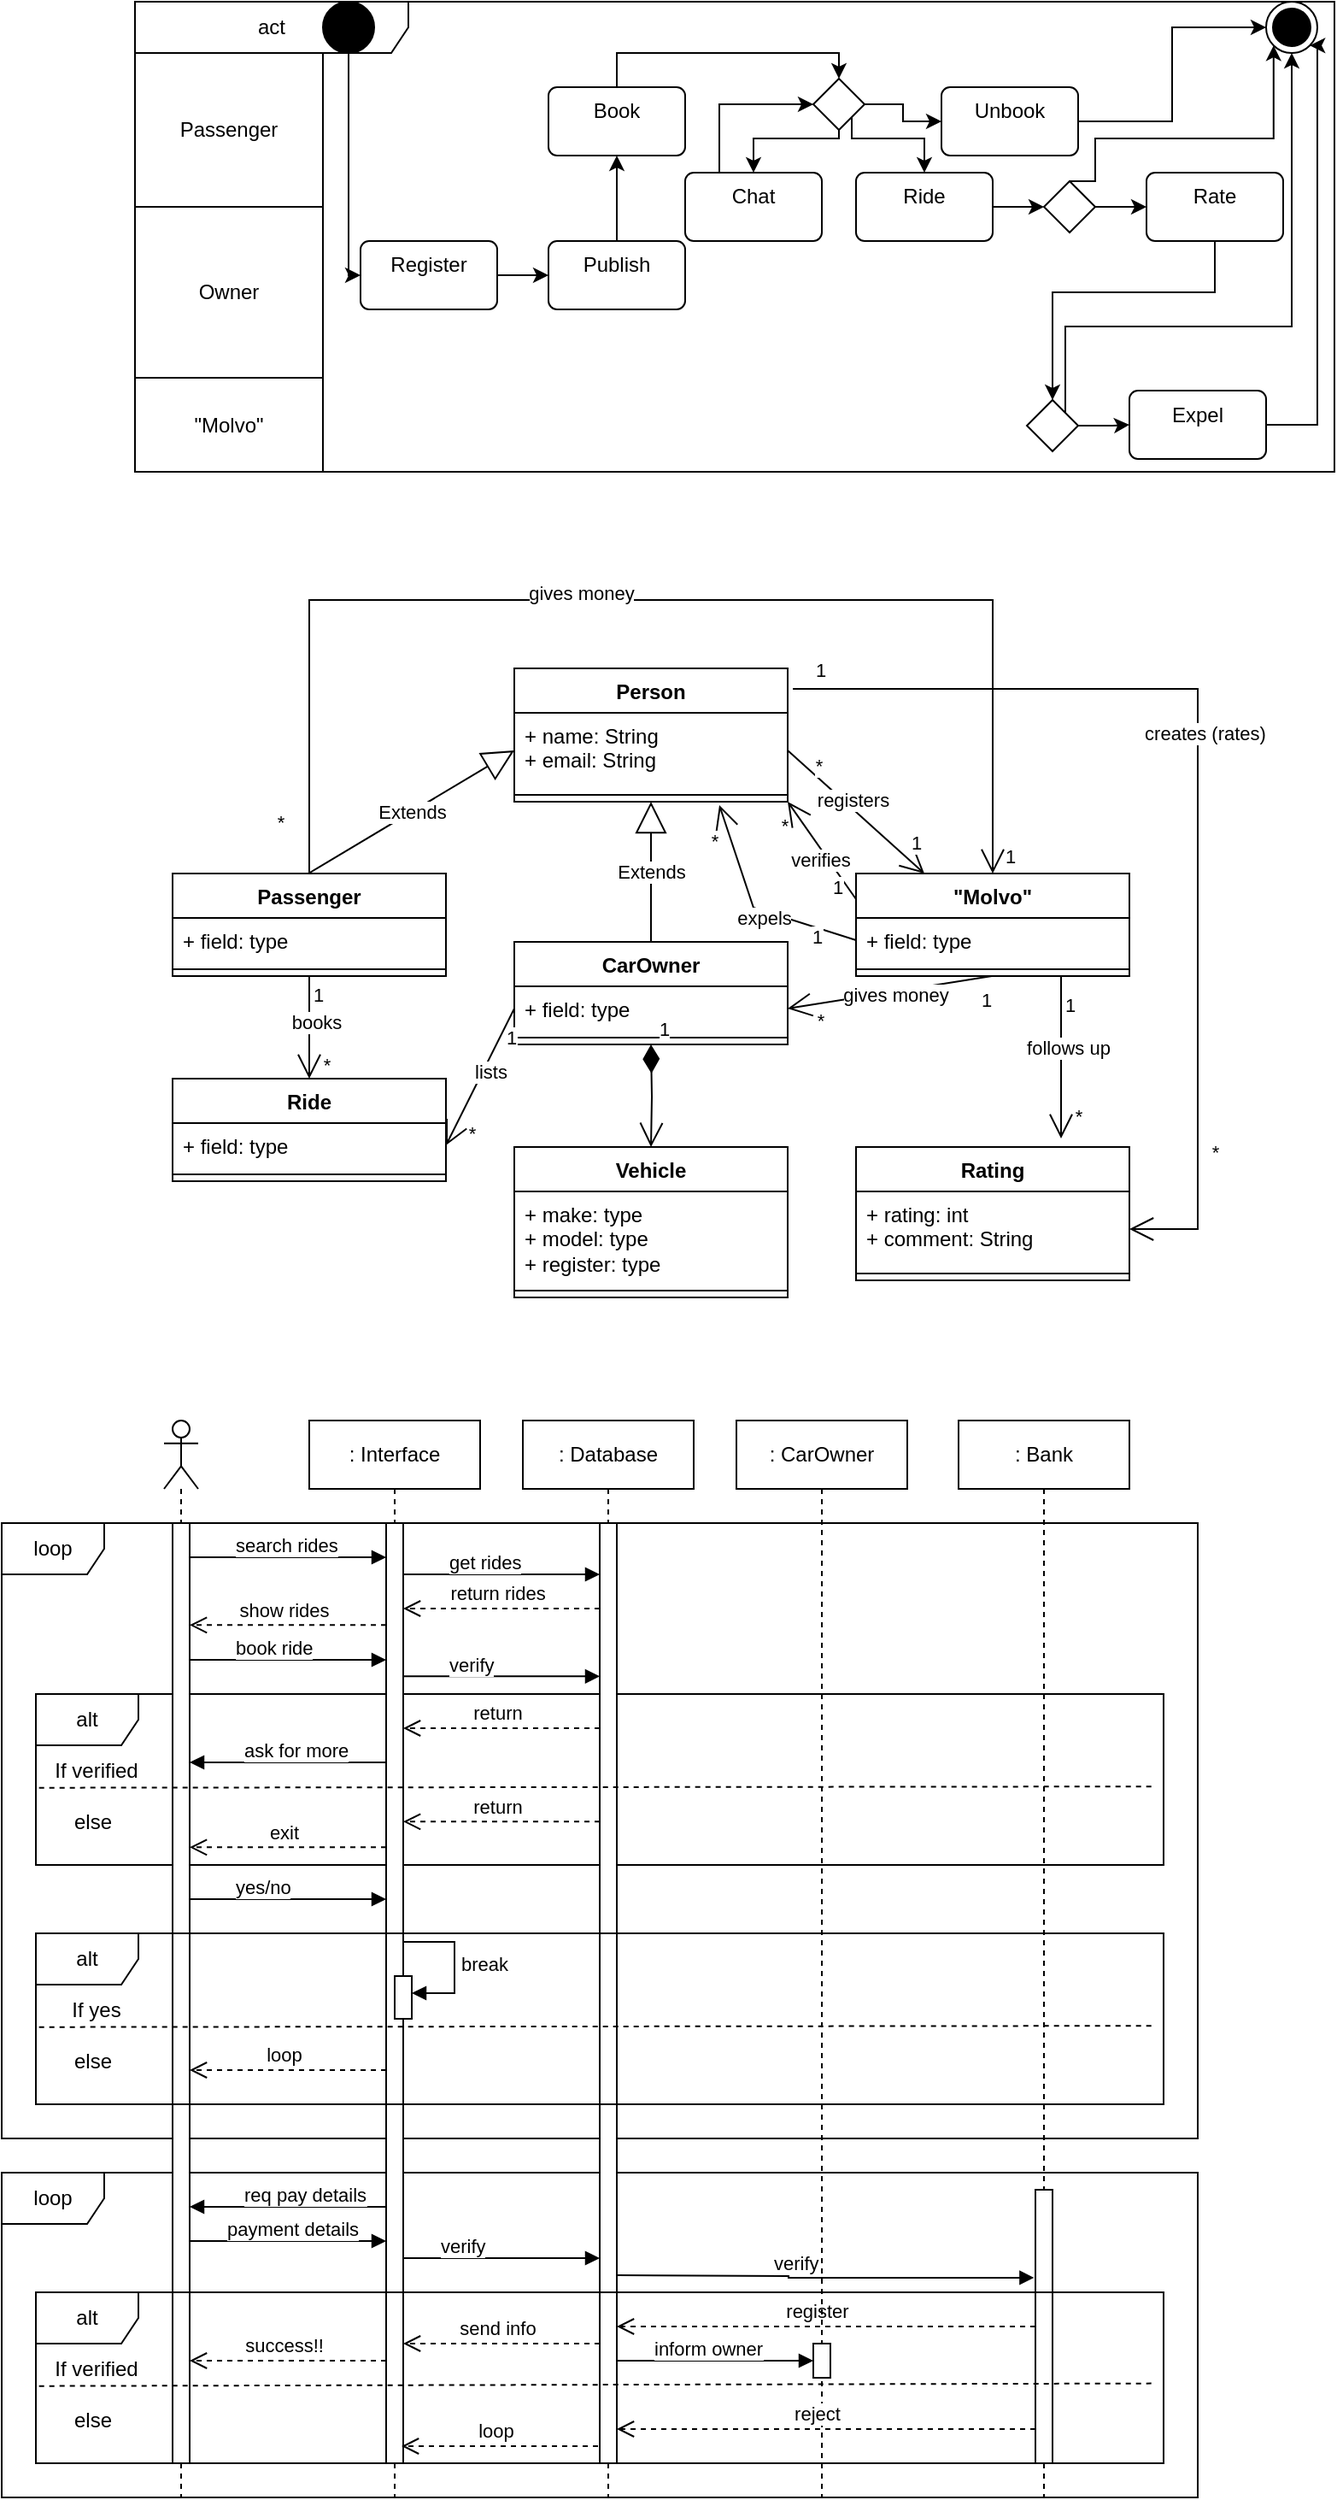 <mxfile version="24.7.14">
  <diagram name="Page-1" id="c4acf3e9-155e-7222-9cf6-157b1a14988f">
    <mxGraphModel dx="1105" dy="596" grid="1" gridSize="10" guides="1" tooltips="1" connect="1" arrows="1" fold="1" page="1" pageScale="1" pageWidth="850" pageHeight="1100" background="none" math="0" shadow="0">
      <root>
        <mxCell id="0" />
        <mxCell id="1" parent="0" />
        <mxCell id="uLzzSYT0SzyPOxnXmZJz-177" value="act" style="shape=umlFrame;whiteSpace=wrap;html=1;pointerEvents=0;recursiveResize=0;container=1;collapsible=0;width=160;" vertex="1" parent="1">
          <mxGeometry x="98" y="40" width="702" height="275" as="geometry" />
        </mxCell>
        <mxCell id="uLzzSYT0SzyPOxnXmZJz-180" value="&quot;Molvo&quot;" style="html=1;whiteSpace=wrap;" vertex="1" parent="uLzzSYT0SzyPOxnXmZJz-177">
          <mxGeometry y="220" width="110" height="55" as="geometry" />
        </mxCell>
        <mxCell id="uLzzSYT0SzyPOxnXmZJz-188" style="edgeStyle=orthogonalEdgeStyle;rounded=0;orthogonalLoop=1;jettySize=auto;html=1;entryX=0;entryY=0.5;entryDx=0;entryDy=0;" edge="1" parent="uLzzSYT0SzyPOxnXmZJz-177" source="uLzzSYT0SzyPOxnXmZJz-176" target="uLzzSYT0SzyPOxnXmZJz-181">
          <mxGeometry relative="1" as="geometry" />
        </mxCell>
        <mxCell id="uLzzSYT0SzyPOxnXmZJz-176" value="Register" style="html=1;align=center;verticalAlign=top;rounded=1;absoluteArcSize=1;arcSize=10;dashed=0;whiteSpace=wrap;" vertex="1" parent="uLzzSYT0SzyPOxnXmZJz-177">
          <mxGeometry x="132" y="140" width="80" height="40" as="geometry" />
        </mxCell>
        <mxCell id="uLzzSYT0SzyPOxnXmZJz-190" style="edgeStyle=orthogonalEdgeStyle;rounded=0;orthogonalLoop=1;jettySize=auto;html=1;entryX=0.5;entryY=1;entryDx=0;entryDy=0;" edge="1" parent="uLzzSYT0SzyPOxnXmZJz-177" source="uLzzSYT0SzyPOxnXmZJz-181" target="uLzzSYT0SzyPOxnXmZJz-182">
          <mxGeometry relative="1" as="geometry" />
        </mxCell>
        <mxCell id="uLzzSYT0SzyPOxnXmZJz-181" value="Publish" style="html=1;align=center;verticalAlign=top;rounded=1;absoluteArcSize=1;arcSize=10;dashed=0;whiteSpace=wrap;" vertex="1" parent="uLzzSYT0SzyPOxnXmZJz-177">
          <mxGeometry x="242" y="140" width="80" height="40" as="geometry" />
        </mxCell>
        <mxCell id="uLzzSYT0SzyPOxnXmZJz-191" style="edgeStyle=orthogonalEdgeStyle;rounded=0;orthogonalLoop=1;jettySize=auto;html=1;entryX=0.5;entryY=0;entryDx=0;entryDy=0;" edge="1" parent="uLzzSYT0SzyPOxnXmZJz-177" source="uLzzSYT0SzyPOxnXmZJz-192" target="uLzzSYT0SzyPOxnXmZJz-187">
          <mxGeometry relative="1" as="geometry">
            <Array as="points">
              <mxPoint x="412" y="80" />
              <mxPoint x="362" y="80" />
            </Array>
          </mxGeometry>
        </mxCell>
        <mxCell id="uLzzSYT0SzyPOxnXmZJz-182" value="Book" style="html=1;align=center;verticalAlign=top;rounded=1;absoluteArcSize=1;arcSize=10;dashed=0;whiteSpace=wrap;" vertex="1" parent="uLzzSYT0SzyPOxnXmZJz-177">
          <mxGeometry x="242" y="50" width="80" height="40" as="geometry" />
        </mxCell>
        <mxCell id="uLzzSYT0SzyPOxnXmZJz-206" style="edgeStyle=orthogonalEdgeStyle;rounded=0;orthogonalLoop=1;jettySize=auto;html=1;entryX=1;entryY=1;entryDx=0;entryDy=0;" edge="1" parent="uLzzSYT0SzyPOxnXmZJz-177" source="uLzzSYT0SzyPOxnXmZJz-184" target="uLzzSYT0SzyPOxnXmZJz-175">
          <mxGeometry relative="1" as="geometry">
            <Array as="points">
              <mxPoint x="692" y="247" />
              <mxPoint x="692" y="26" />
            </Array>
          </mxGeometry>
        </mxCell>
        <mxCell id="uLzzSYT0SzyPOxnXmZJz-184" value="Expel" style="html=1;align=center;verticalAlign=top;rounded=1;absoluteArcSize=1;arcSize=10;dashed=0;whiteSpace=wrap;" vertex="1" parent="uLzzSYT0SzyPOxnXmZJz-177">
          <mxGeometry x="582" y="227.5" width="80" height="40" as="geometry" />
        </mxCell>
        <mxCell id="uLzzSYT0SzyPOxnXmZJz-185" value="Ride" style="html=1;align=center;verticalAlign=top;rounded=1;absoluteArcSize=1;arcSize=10;dashed=0;whiteSpace=wrap;" vertex="1" parent="uLzzSYT0SzyPOxnXmZJz-177">
          <mxGeometry x="422" y="100" width="80" height="40" as="geometry" />
        </mxCell>
        <mxCell id="uLzzSYT0SzyPOxnXmZJz-194" style="edgeStyle=orthogonalEdgeStyle;rounded=0;orthogonalLoop=1;jettySize=auto;html=1;entryX=0;entryY=0.5;entryDx=0;entryDy=0;exitX=0.25;exitY=0;exitDx=0;exitDy=0;" edge="1" parent="uLzzSYT0SzyPOxnXmZJz-177" source="uLzzSYT0SzyPOxnXmZJz-187" target="uLzzSYT0SzyPOxnXmZJz-192">
          <mxGeometry relative="1" as="geometry">
            <Array as="points">
              <mxPoint x="362" y="60" />
              <mxPoint x="397" y="60" />
            </Array>
          </mxGeometry>
        </mxCell>
        <mxCell id="uLzzSYT0SzyPOxnXmZJz-187" value="Chat" style="html=1;align=center;verticalAlign=top;rounded=1;absoluteArcSize=1;arcSize=10;dashed=0;whiteSpace=wrap;" vertex="1" parent="uLzzSYT0SzyPOxnXmZJz-177">
          <mxGeometry x="322" y="100" width="80" height="40" as="geometry" />
        </mxCell>
        <mxCell id="uLzzSYT0SzyPOxnXmZJz-193" value="" style="edgeStyle=orthogonalEdgeStyle;rounded=0;orthogonalLoop=1;jettySize=auto;html=1;entryX=0.5;entryY=0;entryDx=0;entryDy=0;" edge="1" parent="uLzzSYT0SzyPOxnXmZJz-177" source="uLzzSYT0SzyPOxnXmZJz-182" target="uLzzSYT0SzyPOxnXmZJz-192">
          <mxGeometry relative="1" as="geometry">
            <mxPoint x="450" y="1470" as="sourcePoint" />
            <mxPoint x="510" y="1520" as="targetPoint" />
            <Array as="points">
              <mxPoint x="282" y="30" />
              <mxPoint x="412" y="30" />
            </Array>
          </mxGeometry>
        </mxCell>
        <mxCell id="uLzzSYT0SzyPOxnXmZJz-195" style="edgeStyle=orthogonalEdgeStyle;rounded=0;orthogonalLoop=1;jettySize=auto;html=1;" edge="1" parent="uLzzSYT0SzyPOxnXmZJz-177" source="uLzzSYT0SzyPOxnXmZJz-192" target="uLzzSYT0SzyPOxnXmZJz-183">
          <mxGeometry relative="1" as="geometry" />
        </mxCell>
        <mxCell id="uLzzSYT0SzyPOxnXmZJz-197" style="edgeStyle=orthogonalEdgeStyle;rounded=0;orthogonalLoop=1;jettySize=auto;html=1;exitX=1;exitY=1;exitDx=0;exitDy=0;entryX=0.5;entryY=0;entryDx=0;entryDy=0;" edge="1" parent="uLzzSYT0SzyPOxnXmZJz-177" source="uLzzSYT0SzyPOxnXmZJz-192" target="uLzzSYT0SzyPOxnXmZJz-185">
          <mxGeometry relative="1" as="geometry">
            <Array as="points">
              <mxPoint x="420" y="80" />
              <mxPoint x="462" y="80" />
            </Array>
          </mxGeometry>
        </mxCell>
        <mxCell id="uLzzSYT0SzyPOxnXmZJz-192" value="" style="rhombus;" vertex="1" parent="uLzzSYT0SzyPOxnXmZJz-177">
          <mxGeometry x="397" y="45" width="30" height="30" as="geometry" />
        </mxCell>
        <mxCell id="uLzzSYT0SzyPOxnXmZJz-201" style="edgeStyle=orthogonalEdgeStyle;rounded=0;orthogonalLoop=1;jettySize=auto;html=1;entryX=0;entryY=0.5;entryDx=0;entryDy=0;" edge="1" parent="uLzzSYT0SzyPOxnXmZJz-177" source="uLzzSYT0SzyPOxnXmZJz-183" target="uLzzSYT0SzyPOxnXmZJz-175">
          <mxGeometry relative="1" as="geometry" />
        </mxCell>
        <mxCell id="uLzzSYT0SzyPOxnXmZJz-183" value="Unbook" style="html=1;align=center;verticalAlign=top;rounded=1;absoluteArcSize=1;arcSize=10;dashed=0;whiteSpace=wrap;" vertex="1" parent="uLzzSYT0SzyPOxnXmZJz-177">
          <mxGeometry x="472" y="50" width="80" height="40" as="geometry" />
        </mxCell>
        <mxCell id="uLzzSYT0SzyPOxnXmZJz-179" value="Owner" style="html=1;whiteSpace=wrap;" vertex="1" parent="uLzzSYT0SzyPOxnXmZJz-177">
          <mxGeometry y="120" width="110" height="100" as="geometry" />
        </mxCell>
        <mxCell id="uLzzSYT0SzyPOxnXmZJz-175" value="" style="ellipse;html=1;shape=endState;fillColor=strokeColor;" vertex="1" parent="uLzzSYT0SzyPOxnXmZJz-177">
          <mxGeometry x="662" width="30" height="30" as="geometry" />
        </mxCell>
        <mxCell id="uLzzSYT0SzyPOxnXmZJz-174" value="" style="ellipse;fillColor=strokeColor;html=1;" vertex="1" parent="uLzzSYT0SzyPOxnXmZJz-177">
          <mxGeometry x="110" width="30" height="30" as="geometry" />
        </mxCell>
        <mxCell id="uLzzSYT0SzyPOxnXmZJz-189" style="edgeStyle=orthogonalEdgeStyle;rounded=0;orthogonalLoop=1;jettySize=auto;html=1;entryX=0;entryY=0.5;entryDx=0;entryDy=0;" edge="1" parent="uLzzSYT0SzyPOxnXmZJz-177" source="uLzzSYT0SzyPOxnXmZJz-174" target="uLzzSYT0SzyPOxnXmZJz-176">
          <mxGeometry relative="1" as="geometry">
            <Array as="points">
              <mxPoint x="125" y="160" />
            </Array>
          </mxGeometry>
        </mxCell>
        <mxCell id="uLzzSYT0SzyPOxnXmZJz-203" value="" style="rhombus;" vertex="1" parent="uLzzSYT0SzyPOxnXmZJz-177">
          <mxGeometry x="532" y="105" width="30" height="30" as="geometry" />
        </mxCell>
        <mxCell id="uLzzSYT0SzyPOxnXmZJz-198" style="edgeStyle=orthogonalEdgeStyle;rounded=0;orthogonalLoop=1;jettySize=auto;html=1;entryX=0;entryY=0.5;entryDx=0;entryDy=0;" edge="1" parent="uLzzSYT0SzyPOxnXmZJz-177" source="uLzzSYT0SzyPOxnXmZJz-185" target="uLzzSYT0SzyPOxnXmZJz-203">
          <mxGeometry relative="1" as="geometry">
            <Array as="points">
              <mxPoint x="532" y="120" />
            </Array>
          </mxGeometry>
        </mxCell>
        <mxCell id="uLzzSYT0SzyPOxnXmZJz-205" style="edgeStyle=orthogonalEdgeStyle;rounded=0;orthogonalLoop=1;jettySize=auto;html=1;exitX=0.5;exitY=0;exitDx=0;exitDy=0;entryX=0;entryY=1;entryDx=0;entryDy=0;" edge="1" parent="uLzzSYT0SzyPOxnXmZJz-177" source="uLzzSYT0SzyPOxnXmZJz-203" target="uLzzSYT0SzyPOxnXmZJz-175">
          <mxGeometry relative="1" as="geometry">
            <Array as="points">
              <mxPoint x="562" y="105" />
              <mxPoint x="562" y="80" />
              <mxPoint x="666" y="80" />
            </Array>
          </mxGeometry>
        </mxCell>
        <mxCell id="uLzzSYT0SzyPOxnXmZJz-164" value="loop" style="shape=umlFrame;whiteSpace=wrap;html=1;pointerEvents=0;" vertex="1" parent="1">
          <mxGeometry x="20" y="1310" width="700" height="190" as="geometry" />
        </mxCell>
        <mxCell id="uLzzSYT0SzyPOxnXmZJz-149" value="loop" style="shape=umlFrame;whiteSpace=wrap;html=1;pointerEvents=0;" vertex="1" parent="1">
          <mxGeometry x="20" y="930" width="700" height="360" as="geometry" />
        </mxCell>
        <mxCell id="uLzzSYT0SzyPOxnXmZJz-130" value="alt" style="shape=umlFrame;whiteSpace=wrap;html=1;pointerEvents=0;" vertex="1" parent="1">
          <mxGeometry x="40" y="1030" width="660" height="100" as="geometry" />
        </mxCell>
        <mxCell id="uLzzSYT0SzyPOxnXmZJz-9" value="&quot;Molvo&quot;" style="swimlane;fontStyle=1;align=center;verticalAlign=top;childLayout=stackLayout;horizontal=1;startSize=26;horizontalStack=0;resizeParent=1;resizeParentMax=0;resizeLast=0;collapsible=1;marginBottom=0;whiteSpace=wrap;html=1;" vertex="1" parent="1">
          <mxGeometry x="520" y="550" width="160" height="60" as="geometry" />
        </mxCell>
        <mxCell id="uLzzSYT0SzyPOxnXmZJz-10" value="+ field: type" style="text;strokeColor=none;fillColor=none;align=left;verticalAlign=top;spacingLeft=4;spacingRight=4;overflow=hidden;rotatable=0;points=[[0,0.5],[1,0.5]];portConstraint=eastwest;whiteSpace=wrap;html=1;" vertex="1" parent="uLzzSYT0SzyPOxnXmZJz-9">
          <mxGeometry y="26" width="160" height="26" as="geometry" />
        </mxCell>
        <mxCell id="uLzzSYT0SzyPOxnXmZJz-11" value="" style="line;strokeWidth=1;fillColor=none;align=left;verticalAlign=middle;spacingTop=-1;spacingLeft=3;spacingRight=3;rotatable=0;labelPosition=right;points=[];portConstraint=eastwest;strokeColor=inherit;" vertex="1" parent="uLzzSYT0SzyPOxnXmZJz-9">
          <mxGeometry y="52" width="160" height="8" as="geometry" />
        </mxCell>
        <mxCell id="uLzzSYT0SzyPOxnXmZJz-1" value="Person" style="swimlane;fontStyle=1;align=center;verticalAlign=top;childLayout=stackLayout;horizontal=1;startSize=26;horizontalStack=0;resizeParent=1;resizeParentMax=0;resizeLast=0;collapsible=1;marginBottom=0;whiteSpace=wrap;html=1;" vertex="1" parent="1">
          <mxGeometry x="320" y="430" width="160" height="78" as="geometry" />
        </mxCell>
        <mxCell id="uLzzSYT0SzyPOxnXmZJz-2" value="&lt;div&gt;+ name: String&lt;/div&gt;&lt;div&gt;+ email: String&lt;/div&gt;" style="text;strokeColor=none;fillColor=none;align=left;verticalAlign=top;spacingLeft=4;spacingRight=4;overflow=hidden;rotatable=0;points=[[0,0.5],[1,0.5]];portConstraint=eastwest;whiteSpace=wrap;html=1;" vertex="1" parent="uLzzSYT0SzyPOxnXmZJz-1">
          <mxGeometry y="26" width="160" height="44" as="geometry" />
        </mxCell>
        <mxCell id="uLzzSYT0SzyPOxnXmZJz-3" value="" style="line;strokeWidth=1;fillColor=none;align=left;verticalAlign=middle;spacingTop=-1;spacingLeft=3;spacingRight=3;rotatable=0;labelPosition=right;points=[];portConstraint=eastwest;strokeColor=inherit;" vertex="1" parent="uLzzSYT0SzyPOxnXmZJz-1">
          <mxGeometry y="70" width="160" height="8" as="geometry" />
        </mxCell>
        <mxCell id="uLzzSYT0SzyPOxnXmZJz-5" value="Passenger" style="swimlane;fontStyle=1;align=center;verticalAlign=top;childLayout=stackLayout;horizontal=1;startSize=26;horizontalStack=0;resizeParent=1;resizeParentMax=0;resizeLast=0;collapsible=1;marginBottom=0;whiteSpace=wrap;html=1;" vertex="1" parent="1">
          <mxGeometry x="120" y="550" width="160" height="60" as="geometry" />
        </mxCell>
        <mxCell id="uLzzSYT0SzyPOxnXmZJz-6" value="+ field: type" style="text;strokeColor=none;fillColor=none;align=left;verticalAlign=top;spacingLeft=4;spacingRight=4;overflow=hidden;rotatable=0;points=[[0,0.5],[1,0.5]];portConstraint=eastwest;whiteSpace=wrap;html=1;" vertex="1" parent="uLzzSYT0SzyPOxnXmZJz-5">
          <mxGeometry y="26" width="160" height="26" as="geometry" />
        </mxCell>
        <mxCell id="uLzzSYT0SzyPOxnXmZJz-7" value="" style="line;strokeWidth=1;fillColor=none;align=left;verticalAlign=middle;spacingTop=-1;spacingLeft=3;spacingRight=3;rotatable=0;labelPosition=right;points=[];portConstraint=eastwest;strokeColor=inherit;" vertex="1" parent="uLzzSYT0SzyPOxnXmZJz-5">
          <mxGeometry y="52" width="160" height="8" as="geometry" />
        </mxCell>
        <mxCell id="uLzzSYT0SzyPOxnXmZJz-13" value="CarOwner" style="swimlane;fontStyle=1;align=center;verticalAlign=top;childLayout=stackLayout;horizontal=1;startSize=26;horizontalStack=0;resizeParent=1;resizeParentMax=0;resizeLast=0;collapsible=1;marginBottom=0;whiteSpace=wrap;html=1;" vertex="1" parent="1">
          <mxGeometry x="320" y="590" width="160" height="60" as="geometry" />
        </mxCell>
        <mxCell id="uLzzSYT0SzyPOxnXmZJz-14" value="+ field: type" style="text;strokeColor=none;fillColor=none;align=left;verticalAlign=top;spacingLeft=4;spacingRight=4;overflow=hidden;rotatable=0;points=[[0,0.5],[1,0.5]];portConstraint=eastwest;whiteSpace=wrap;html=1;" vertex="1" parent="uLzzSYT0SzyPOxnXmZJz-13">
          <mxGeometry y="26" width="160" height="26" as="geometry" />
        </mxCell>
        <mxCell id="uLzzSYT0SzyPOxnXmZJz-15" value="" style="line;strokeWidth=1;fillColor=none;align=left;verticalAlign=middle;spacingTop=-1;spacingLeft=3;spacingRight=3;rotatable=0;labelPosition=right;points=[];portConstraint=eastwest;strokeColor=inherit;" vertex="1" parent="uLzzSYT0SzyPOxnXmZJz-13">
          <mxGeometry y="52" width="160" height="8" as="geometry" />
        </mxCell>
        <mxCell id="uLzzSYT0SzyPOxnXmZJz-18" value="Extends" style="endArrow=block;endSize=16;endFill=0;html=1;rounded=0;exitX=0.5;exitY=0;exitDx=0;exitDy=0;entryX=0.5;entryY=1;entryDx=0;entryDy=0;entryPerimeter=0;" edge="1" parent="1" source="uLzzSYT0SzyPOxnXmZJz-13" target="uLzzSYT0SzyPOxnXmZJz-3">
          <mxGeometry width="160" relative="1" as="geometry">
            <mxPoint x="400" y="580" as="sourcePoint" />
            <mxPoint x="400" y="516" as="targetPoint" />
          </mxGeometry>
        </mxCell>
        <mxCell id="uLzzSYT0SzyPOxnXmZJz-20" value="Extends" style="endArrow=block;endSize=16;endFill=0;html=1;rounded=0;exitX=0.5;exitY=0;exitDx=0;exitDy=0;entryX=0;entryY=0.5;entryDx=0;entryDy=0;" edge="1" parent="1" target="uLzzSYT0SzyPOxnXmZJz-2">
          <mxGeometry width="160" relative="1" as="geometry">
            <mxPoint x="199.5" y="550" as="sourcePoint" />
            <mxPoint x="199.5" y="476" as="targetPoint" />
          </mxGeometry>
        </mxCell>
        <mxCell id="uLzzSYT0SzyPOxnXmZJz-21" value="Vehicle" style="swimlane;fontStyle=1;align=center;verticalAlign=top;childLayout=stackLayout;horizontal=1;startSize=26;horizontalStack=0;resizeParent=1;resizeParentMax=0;resizeLast=0;collapsible=1;marginBottom=0;whiteSpace=wrap;html=1;" vertex="1" parent="1">
          <mxGeometry x="320" y="710" width="160" height="88" as="geometry" />
        </mxCell>
        <mxCell id="uLzzSYT0SzyPOxnXmZJz-22" value="&lt;div&gt;+ make: type&lt;/div&gt;&lt;div&gt;+ model: type&lt;br&gt;&lt;/div&gt;&lt;div&gt;+ register: type&lt;br&gt;&lt;/div&gt;" style="text;strokeColor=none;fillColor=none;align=left;verticalAlign=top;spacingLeft=4;spacingRight=4;overflow=hidden;rotatable=0;points=[[0,0.5],[1,0.5]];portConstraint=eastwest;whiteSpace=wrap;html=1;" vertex="1" parent="uLzzSYT0SzyPOxnXmZJz-21">
          <mxGeometry y="26" width="160" height="54" as="geometry" />
        </mxCell>
        <mxCell id="uLzzSYT0SzyPOxnXmZJz-23" value="" style="line;strokeWidth=1;fillColor=none;align=left;verticalAlign=middle;spacingTop=-1;spacingLeft=3;spacingRight=3;rotatable=0;labelPosition=right;points=[];portConstraint=eastwest;strokeColor=inherit;" vertex="1" parent="uLzzSYT0SzyPOxnXmZJz-21">
          <mxGeometry y="80" width="160" height="8" as="geometry" />
        </mxCell>
        <mxCell id="uLzzSYT0SzyPOxnXmZJz-24" value="1" style="endArrow=open;html=1;endSize=12;startArrow=diamondThin;startSize=14;startFill=1;edgeStyle=orthogonalEdgeStyle;align=left;verticalAlign=bottom;rounded=0;entryX=0.5;entryY=0;entryDx=0;entryDy=0;" edge="1" parent="1" target="uLzzSYT0SzyPOxnXmZJz-21">
          <mxGeometry x="-1" y="3" relative="1" as="geometry">
            <mxPoint x="400" y="650" as="sourcePoint" />
            <mxPoint x="500" y="670" as="targetPoint" />
          </mxGeometry>
        </mxCell>
        <mxCell id="uLzzSYT0SzyPOxnXmZJz-25" value="Ride" style="swimlane;fontStyle=1;align=center;verticalAlign=top;childLayout=stackLayout;horizontal=1;startSize=26;horizontalStack=0;resizeParent=1;resizeParentMax=0;resizeLast=0;collapsible=1;marginBottom=0;whiteSpace=wrap;html=1;" vertex="1" parent="1">
          <mxGeometry x="120" y="670" width="160" height="60" as="geometry" />
        </mxCell>
        <mxCell id="uLzzSYT0SzyPOxnXmZJz-26" value="+ field: type" style="text;strokeColor=none;fillColor=none;align=left;verticalAlign=top;spacingLeft=4;spacingRight=4;overflow=hidden;rotatable=0;points=[[0,0.5],[1,0.5]];portConstraint=eastwest;whiteSpace=wrap;html=1;" vertex="1" parent="uLzzSYT0SzyPOxnXmZJz-25">
          <mxGeometry y="26" width="160" height="26" as="geometry" />
        </mxCell>
        <mxCell id="uLzzSYT0SzyPOxnXmZJz-27" value="" style="line;strokeWidth=1;fillColor=none;align=left;verticalAlign=middle;spacingTop=-1;spacingLeft=3;spacingRight=3;rotatable=0;labelPosition=right;points=[];portConstraint=eastwest;strokeColor=inherit;" vertex="1" parent="uLzzSYT0SzyPOxnXmZJz-25">
          <mxGeometry y="52" width="160" height="8" as="geometry" />
        </mxCell>
        <mxCell id="uLzzSYT0SzyPOxnXmZJz-61" value="Rating" style="swimlane;fontStyle=1;align=center;verticalAlign=top;childLayout=stackLayout;horizontal=1;startSize=26;horizontalStack=0;resizeParent=1;resizeParentMax=0;resizeLast=0;collapsible=1;marginBottom=0;whiteSpace=wrap;html=1;" vertex="1" parent="1">
          <mxGeometry x="520" y="710" width="160" height="78" as="geometry" />
        </mxCell>
        <mxCell id="uLzzSYT0SzyPOxnXmZJz-62" value="&lt;div&gt;+ rating: int&lt;/div&gt;&lt;div&gt;+ comment: String&lt;br&gt;&lt;/div&gt;" style="text;strokeColor=none;fillColor=none;align=left;verticalAlign=top;spacingLeft=4;spacingRight=4;overflow=hidden;rotatable=0;points=[[0,0.5],[1,0.5]];portConstraint=eastwest;whiteSpace=wrap;html=1;" vertex="1" parent="uLzzSYT0SzyPOxnXmZJz-61">
          <mxGeometry y="26" width="160" height="44" as="geometry" />
        </mxCell>
        <mxCell id="uLzzSYT0SzyPOxnXmZJz-63" value="" style="line;strokeWidth=1;fillColor=none;align=left;verticalAlign=middle;spacingTop=-1;spacingLeft=3;spacingRight=3;rotatable=0;labelPosition=right;points=[];portConstraint=eastwest;strokeColor=inherit;" vertex="1" parent="uLzzSYT0SzyPOxnXmZJz-61">
          <mxGeometry y="70" width="160" height="8" as="geometry" />
        </mxCell>
        <mxCell id="uLzzSYT0SzyPOxnXmZJz-64" value="" style="endArrow=open;endFill=1;endSize=12;html=1;rounded=0;entryX=0.5;entryY=0;entryDx=0;entryDy=0;exitX=0.5;exitY=1;exitDx=0;exitDy=0;" edge="1" parent="1" source="uLzzSYT0SzyPOxnXmZJz-5" target="uLzzSYT0SzyPOxnXmZJz-25">
          <mxGeometry width="160" relative="1" as="geometry">
            <mxPoint x="200" y="620" as="sourcePoint" />
            <mxPoint x="230" y="790" as="targetPoint" />
          </mxGeometry>
        </mxCell>
        <mxCell id="uLzzSYT0SzyPOxnXmZJz-66" value="books" style="edgeLabel;html=1;align=center;verticalAlign=middle;resizable=0;points=[];" vertex="1" connectable="0" parent="uLzzSYT0SzyPOxnXmZJz-64">
          <mxGeometry x="-0.115" y="4" relative="1" as="geometry">
            <mxPoint as="offset" />
          </mxGeometry>
        </mxCell>
        <mxCell id="uLzzSYT0SzyPOxnXmZJz-67" value="1" style="edgeLabel;html=1;align=center;verticalAlign=middle;resizable=0;points=[];" vertex="1" connectable="0" parent="uLzzSYT0SzyPOxnXmZJz-64">
          <mxGeometry x="-0.644" y="5" relative="1" as="geometry">
            <mxPoint as="offset" />
          </mxGeometry>
        </mxCell>
        <mxCell id="uLzzSYT0SzyPOxnXmZJz-68" value="*" style="edgeLabel;html=1;align=center;verticalAlign=middle;resizable=0;points=[];" vertex="1" connectable="0" parent="uLzzSYT0SzyPOxnXmZJz-64">
          <mxGeometry x="0.713" y="10" relative="1" as="geometry">
            <mxPoint as="offset" />
          </mxGeometry>
        </mxCell>
        <mxCell id="uLzzSYT0SzyPOxnXmZJz-73" value="" style="endArrow=open;endFill=1;endSize=12;html=1;rounded=0;entryX=0.5;entryY=0;entryDx=0;entryDy=0;exitX=0.5;exitY=0;exitDx=0;exitDy=0;" edge="1" parent="1" source="uLzzSYT0SzyPOxnXmZJz-5" target="uLzzSYT0SzyPOxnXmZJz-9">
          <mxGeometry width="160" relative="1" as="geometry">
            <mxPoint x="200" y="390" as="sourcePoint" />
            <mxPoint x="170" y="440" as="targetPoint" />
            <Array as="points">
              <mxPoint x="200" y="390" />
              <mxPoint x="600" y="390" />
            </Array>
          </mxGeometry>
        </mxCell>
        <mxCell id="uLzzSYT0SzyPOxnXmZJz-74" value="gives money" style="edgeLabel;html=1;align=center;verticalAlign=middle;resizable=0;points=[];" vertex="1" connectable="0" parent="uLzzSYT0SzyPOxnXmZJz-73">
          <mxGeometry x="-0.115" y="4" relative="1" as="geometry">
            <mxPoint as="offset" />
          </mxGeometry>
        </mxCell>
        <mxCell id="uLzzSYT0SzyPOxnXmZJz-75" value="*" style="edgeLabel;html=1;align=center;verticalAlign=middle;resizable=0;points=[];" vertex="1" connectable="0" parent="uLzzSYT0SzyPOxnXmZJz-73">
          <mxGeometry x="-0.644" y="5" relative="1" as="geometry">
            <mxPoint x="-12" y="98" as="offset" />
          </mxGeometry>
        </mxCell>
        <mxCell id="uLzzSYT0SzyPOxnXmZJz-76" value="1" style="edgeLabel;html=1;align=center;verticalAlign=middle;resizable=0;points=[];rotation=0;" vertex="1" connectable="0" parent="uLzzSYT0SzyPOxnXmZJz-73">
          <mxGeometry x="0.713" y="10" relative="1" as="geometry">
            <mxPoint y="93" as="offset" />
          </mxGeometry>
        </mxCell>
        <mxCell id="uLzzSYT0SzyPOxnXmZJz-78" value="" style="endArrow=open;endFill=1;endSize=12;html=1;rounded=0;entryX=1;entryY=0.5;entryDx=0;entryDy=0;exitX=0.5;exitY=1;exitDx=0;exitDy=0;" edge="1" parent="1" target="uLzzSYT0SzyPOxnXmZJz-14">
          <mxGeometry width="160" relative="1" as="geometry">
            <mxPoint x="599.5" y="610" as="sourcePoint" />
            <mxPoint x="599.5" y="670" as="targetPoint" />
          </mxGeometry>
        </mxCell>
        <mxCell id="uLzzSYT0SzyPOxnXmZJz-79" value="gives money" style="edgeLabel;html=1;align=center;verticalAlign=middle;resizable=0;points=[];" vertex="1" connectable="0" parent="uLzzSYT0SzyPOxnXmZJz-78">
          <mxGeometry x="-0.115" y="4" relative="1" as="geometry">
            <mxPoint x="-5" y="-2" as="offset" />
          </mxGeometry>
        </mxCell>
        <mxCell id="uLzzSYT0SzyPOxnXmZJz-80" value="1" style="edgeLabel;html=1;align=center;verticalAlign=middle;resizable=0;points=[];" vertex="1" connectable="0" parent="uLzzSYT0SzyPOxnXmZJz-78">
          <mxGeometry x="-0.644" y="5" relative="1" as="geometry">
            <mxPoint x="17" y="5" as="offset" />
          </mxGeometry>
        </mxCell>
        <mxCell id="uLzzSYT0SzyPOxnXmZJz-81" value="*" style="edgeLabel;html=1;align=center;verticalAlign=middle;resizable=0;points=[];" vertex="1" connectable="0" parent="uLzzSYT0SzyPOxnXmZJz-78">
          <mxGeometry x="0.713" y="10" relative="1" as="geometry">
            <mxPoint as="offset" />
          </mxGeometry>
        </mxCell>
        <mxCell id="uLzzSYT0SzyPOxnXmZJz-86" value="" style="endArrow=open;endFill=1;endSize=12;html=1;rounded=0;entryX=1;entryY=0.5;entryDx=0;entryDy=0;exitX=0;exitY=0.5;exitDx=0;exitDy=0;" edge="1" parent="1" source="uLzzSYT0SzyPOxnXmZJz-14" target="uLzzSYT0SzyPOxnXmZJz-26">
          <mxGeometry width="160" relative="1" as="geometry">
            <mxPoint x="240" y="650" as="sourcePoint" />
            <mxPoint x="240" y="710" as="targetPoint" />
          </mxGeometry>
        </mxCell>
        <mxCell id="uLzzSYT0SzyPOxnXmZJz-87" value="lists" style="edgeLabel;html=1;align=center;verticalAlign=middle;resizable=0;points=[];" vertex="1" connectable="0" parent="uLzzSYT0SzyPOxnXmZJz-86">
          <mxGeometry x="-0.115" y="4" relative="1" as="geometry">
            <mxPoint as="offset" />
          </mxGeometry>
        </mxCell>
        <mxCell id="uLzzSYT0SzyPOxnXmZJz-88" value="1" style="edgeLabel;html=1;align=center;verticalAlign=middle;resizable=0;points=[];" vertex="1" connectable="0" parent="uLzzSYT0SzyPOxnXmZJz-86">
          <mxGeometry x="-0.644" y="5" relative="1" as="geometry">
            <mxPoint as="offset" />
          </mxGeometry>
        </mxCell>
        <mxCell id="uLzzSYT0SzyPOxnXmZJz-89" value="*" style="edgeLabel;html=1;align=center;verticalAlign=middle;resizable=0;points=[];" vertex="1" connectable="0" parent="uLzzSYT0SzyPOxnXmZJz-86">
          <mxGeometry x="0.713" y="10" relative="1" as="geometry">
            <mxPoint as="offset" />
          </mxGeometry>
        </mxCell>
        <mxCell id="uLzzSYT0SzyPOxnXmZJz-90" value="" style="endArrow=open;endFill=1;endSize=12;html=1;rounded=0;entryX=0.25;entryY=0;entryDx=0;entryDy=0;exitX=1;exitY=0.5;exitDx=0;exitDy=0;" edge="1" parent="1" source="uLzzSYT0SzyPOxnXmZJz-2" target="uLzzSYT0SzyPOxnXmZJz-9">
          <mxGeometry width="160" relative="1" as="geometry">
            <mxPoint x="500" y="500" as="sourcePoint" />
            <mxPoint x="250" y="720" as="targetPoint" />
          </mxGeometry>
        </mxCell>
        <mxCell id="uLzzSYT0SzyPOxnXmZJz-91" value="registers" style="edgeLabel;html=1;align=center;verticalAlign=middle;resizable=0;points=[];" vertex="1" connectable="0" parent="uLzzSYT0SzyPOxnXmZJz-90">
          <mxGeometry x="-0.115" y="4" relative="1" as="geometry">
            <mxPoint as="offset" />
          </mxGeometry>
        </mxCell>
        <mxCell id="uLzzSYT0SzyPOxnXmZJz-92" value="*" style="edgeLabel;html=1;align=center;verticalAlign=middle;resizable=0;points=[];" vertex="1" connectable="0" parent="uLzzSYT0SzyPOxnXmZJz-90">
          <mxGeometry x="-0.644" y="5" relative="1" as="geometry">
            <mxPoint as="offset" />
          </mxGeometry>
        </mxCell>
        <mxCell id="uLzzSYT0SzyPOxnXmZJz-93" value="1" style="edgeLabel;html=1;align=center;verticalAlign=middle;resizable=0;points=[];" vertex="1" connectable="0" parent="uLzzSYT0SzyPOxnXmZJz-90">
          <mxGeometry x="0.713" y="10" relative="1" as="geometry">
            <mxPoint as="offset" />
          </mxGeometry>
        </mxCell>
        <mxCell id="uLzzSYT0SzyPOxnXmZJz-94" value="" style="endArrow=open;endFill=1;endSize=12;html=1;rounded=0;entryX=1;entryY=1;entryDx=0;entryDy=0;exitX=0;exitY=0.25;exitDx=0;exitDy=0;" edge="1" parent="1" source="uLzzSYT0SzyPOxnXmZJz-9" target="uLzzSYT0SzyPOxnXmZJz-1">
          <mxGeometry width="160" relative="1" as="geometry">
            <mxPoint x="260" y="670" as="sourcePoint" />
            <mxPoint x="260" y="730" as="targetPoint" />
          </mxGeometry>
        </mxCell>
        <mxCell id="uLzzSYT0SzyPOxnXmZJz-95" value="verifies" style="edgeLabel;html=1;align=center;verticalAlign=middle;resizable=0;points=[];" vertex="1" connectable="0" parent="uLzzSYT0SzyPOxnXmZJz-94">
          <mxGeometry x="-0.115" y="4" relative="1" as="geometry">
            <mxPoint as="offset" />
          </mxGeometry>
        </mxCell>
        <mxCell id="uLzzSYT0SzyPOxnXmZJz-96" value="1" style="edgeLabel;html=1;align=center;verticalAlign=middle;resizable=0;points=[];" vertex="1" connectable="0" parent="uLzzSYT0SzyPOxnXmZJz-94">
          <mxGeometry x="-0.644" y="5" relative="1" as="geometry">
            <mxPoint as="offset" />
          </mxGeometry>
        </mxCell>
        <mxCell id="uLzzSYT0SzyPOxnXmZJz-97" value="*" style="edgeLabel;html=1;align=center;verticalAlign=middle;resizable=0;points=[];" vertex="1" connectable="0" parent="uLzzSYT0SzyPOxnXmZJz-94">
          <mxGeometry x="0.713" y="10" relative="1" as="geometry">
            <mxPoint as="offset" />
          </mxGeometry>
        </mxCell>
        <mxCell id="uLzzSYT0SzyPOxnXmZJz-99" value="" style="endArrow=open;endFill=1;endSize=12;html=1;rounded=0;entryX=0.75;entryY=1.25;entryDx=0;entryDy=0;exitX=0;exitY=0.5;exitDx=0;exitDy=0;entryPerimeter=0;" edge="1" parent="1" source="uLzzSYT0SzyPOxnXmZJz-10" target="uLzzSYT0SzyPOxnXmZJz-3">
          <mxGeometry width="160" relative="1" as="geometry">
            <mxPoint x="270" y="680" as="sourcePoint" />
            <mxPoint x="270" y="740" as="targetPoint" />
            <Array as="points">
              <mxPoint x="460" y="570" />
            </Array>
          </mxGeometry>
        </mxCell>
        <mxCell id="uLzzSYT0SzyPOxnXmZJz-100" value="expels" style="edgeLabel;html=1;align=center;verticalAlign=middle;resizable=0;points=[];" vertex="1" connectable="0" parent="uLzzSYT0SzyPOxnXmZJz-99">
          <mxGeometry x="-0.115" y="4" relative="1" as="geometry">
            <mxPoint as="offset" />
          </mxGeometry>
        </mxCell>
        <mxCell id="uLzzSYT0SzyPOxnXmZJz-101" value="1" style="edgeLabel;html=1;align=center;verticalAlign=middle;resizable=0;points=[];" vertex="1" connectable="0" parent="uLzzSYT0SzyPOxnXmZJz-99">
          <mxGeometry x="-0.644" y="5" relative="1" as="geometry">
            <mxPoint as="offset" />
          </mxGeometry>
        </mxCell>
        <mxCell id="uLzzSYT0SzyPOxnXmZJz-102" value="*" style="edgeLabel;html=1;align=center;verticalAlign=middle;resizable=0;points=[];" vertex="1" connectable="0" parent="uLzzSYT0SzyPOxnXmZJz-99">
          <mxGeometry x="0.713" y="10" relative="1" as="geometry">
            <mxPoint as="offset" />
          </mxGeometry>
        </mxCell>
        <mxCell id="uLzzSYT0SzyPOxnXmZJz-103" value="" style="endArrow=open;endFill=1;endSize=12;html=1;rounded=0;exitX=1.019;exitY=0.154;exitDx=0;exitDy=0;exitPerimeter=0;entryX=1;entryY=0.5;entryDx=0;entryDy=0;" edge="1" parent="1" source="uLzzSYT0SzyPOxnXmZJz-1" target="uLzzSYT0SzyPOxnXmZJz-62">
          <mxGeometry width="160" relative="1" as="geometry">
            <mxPoint x="730" y="490" as="sourcePoint" />
            <mxPoint x="720" y="750" as="targetPoint" />
            <Array as="points">
              <mxPoint x="720" y="442" />
              <mxPoint x="720" y="758" />
            </Array>
          </mxGeometry>
        </mxCell>
        <mxCell id="uLzzSYT0SzyPOxnXmZJz-104" value="creates (rates)" style="edgeLabel;html=1;align=center;verticalAlign=middle;resizable=0;points=[];" vertex="1" connectable="0" parent="uLzzSYT0SzyPOxnXmZJz-103">
          <mxGeometry x="-0.115" y="4" relative="1" as="geometry">
            <mxPoint as="offset" />
          </mxGeometry>
        </mxCell>
        <mxCell id="uLzzSYT0SzyPOxnXmZJz-105" value="1" style="edgeLabel;html=1;align=center;verticalAlign=middle;resizable=0;points=[];" vertex="1" connectable="0" parent="uLzzSYT0SzyPOxnXmZJz-103">
          <mxGeometry x="-0.644" y="5" relative="1" as="geometry">
            <mxPoint x="-90" y="-6" as="offset" />
          </mxGeometry>
        </mxCell>
        <mxCell id="uLzzSYT0SzyPOxnXmZJz-106" value="*" style="edgeLabel;html=1;align=center;verticalAlign=middle;resizable=0;points=[];" vertex="1" connectable="0" parent="uLzzSYT0SzyPOxnXmZJz-103">
          <mxGeometry x="0.713" y="10" relative="1" as="geometry">
            <mxPoint as="offset" />
          </mxGeometry>
        </mxCell>
        <mxCell id="uLzzSYT0SzyPOxnXmZJz-107" value="" style="endArrow=open;endFill=1;endSize=12;html=1;rounded=0;exitX=0.75;exitY=1;exitDx=0;exitDy=0;" edge="1" parent="1" source="uLzzSYT0SzyPOxnXmZJz-9">
          <mxGeometry width="160" relative="1" as="geometry">
            <mxPoint x="290" y="700" as="sourcePoint" />
            <mxPoint x="640" y="705" as="targetPoint" />
          </mxGeometry>
        </mxCell>
        <mxCell id="uLzzSYT0SzyPOxnXmZJz-108" value="follows up" style="edgeLabel;html=1;align=center;verticalAlign=middle;resizable=0;points=[];" vertex="1" connectable="0" parent="uLzzSYT0SzyPOxnXmZJz-107">
          <mxGeometry x="-0.115" y="4" relative="1" as="geometry">
            <mxPoint as="offset" />
          </mxGeometry>
        </mxCell>
        <mxCell id="uLzzSYT0SzyPOxnXmZJz-109" value="1" style="edgeLabel;html=1;align=center;verticalAlign=middle;resizable=0;points=[];" vertex="1" connectable="0" parent="uLzzSYT0SzyPOxnXmZJz-107">
          <mxGeometry x="-0.644" y="5" relative="1" as="geometry">
            <mxPoint as="offset" />
          </mxGeometry>
        </mxCell>
        <mxCell id="uLzzSYT0SzyPOxnXmZJz-110" value="*" style="edgeLabel;html=1;align=center;verticalAlign=middle;resizable=0;points=[];" vertex="1" connectable="0" parent="uLzzSYT0SzyPOxnXmZJz-107">
          <mxGeometry x="0.713" y="10" relative="1" as="geometry">
            <mxPoint as="offset" />
          </mxGeometry>
        </mxCell>
        <mxCell id="uLzzSYT0SzyPOxnXmZJz-112" value=": Interface" style="shape=umlLifeline;whiteSpace=wrap;html=1;container=1;dropTarget=0;collapsible=0;recursiveResize=0;outlineConnect=0;portConstraint=eastwest;newEdgeStyle={&quot;curved&quot;:0,&quot;rounded&quot;:0};points=[[0,0,0,0,5],[0,1,0,0,-5],[1,0,0,0,5],[1,1,0,0,-5]];perimeter=rectanglePerimeter;targetShapes=umlLifeline;participant=label;" vertex="1" parent="1">
          <mxGeometry x="200" y="870" width="100" height="630" as="geometry" />
        </mxCell>
        <mxCell id="uLzzSYT0SzyPOxnXmZJz-115" value="" style="html=1;points=[[0,0,0,0,5],[0,1,0,0,-5],[1,0,0,0,5],[1,1,0,0,-5]];perimeter=orthogonalPerimeter;outlineConnect=0;targetShapes=umlLifeline;portConstraint=eastwest;newEdgeStyle={&quot;curved&quot;:0,&quot;rounded&quot;:0};" vertex="1" parent="uLzzSYT0SzyPOxnXmZJz-112">
          <mxGeometry x="45" y="60" width="10" height="550" as="geometry" />
        </mxCell>
        <mxCell id="uLzzSYT0SzyPOxnXmZJz-113" value=": Database" style="shape=umlLifeline;perimeter=lifelinePerimeter;whiteSpace=wrap;html=1;container=1;dropTarget=0;collapsible=0;recursiveResize=0;outlineConnect=0;portConstraint=eastwest;newEdgeStyle={&quot;curved&quot;:0,&quot;rounded&quot;:0};" vertex="1" parent="1">
          <mxGeometry x="325" y="870" width="100" height="630" as="geometry" />
        </mxCell>
        <mxCell id="uLzzSYT0SzyPOxnXmZJz-116" value="" style="html=1;points=[[0,0,0,0,5],[0,1,0,0,-5],[1,0,0,0,5],[1,1,0,0,-5]];perimeter=orthogonalPerimeter;outlineConnect=0;targetShapes=umlLifeline;portConstraint=eastwest;newEdgeStyle={&quot;curved&quot;:0,&quot;rounded&quot;:0};" vertex="1" parent="uLzzSYT0SzyPOxnXmZJz-113">
          <mxGeometry x="45" y="60" width="10" height="550" as="geometry" />
        </mxCell>
        <mxCell id="uLzzSYT0SzyPOxnXmZJz-114" value=": Bank" style="shape=umlLifeline;perimeter=lifelinePerimeter;whiteSpace=wrap;html=1;container=1;dropTarget=0;collapsible=0;recursiveResize=0;outlineConnect=0;portConstraint=eastwest;newEdgeStyle={&quot;curved&quot;:0,&quot;rounded&quot;:0};" vertex="1" parent="1">
          <mxGeometry x="580" y="870" width="100" height="630" as="geometry" />
        </mxCell>
        <mxCell id="uLzzSYT0SzyPOxnXmZJz-117" value="" style="html=1;points=[[0,0,0,0,5],[0,1,0,0,-5],[1,0,0,0,5],[1,1,0,0,-5]];perimeter=orthogonalPerimeter;outlineConnect=0;targetShapes=umlLifeline;portConstraint=eastwest;newEdgeStyle={&quot;curved&quot;:0,&quot;rounded&quot;:0};" vertex="1" parent="uLzzSYT0SzyPOxnXmZJz-114">
          <mxGeometry x="45" y="450" width="10" height="160" as="geometry" />
        </mxCell>
        <mxCell id="uLzzSYT0SzyPOxnXmZJz-119" value="" style="shape=umlLifeline;perimeter=lifelinePerimeter;whiteSpace=wrap;html=1;container=1;dropTarget=0;collapsible=0;recursiveResize=0;outlineConnect=0;portConstraint=eastwest;newEdgeStyle={&quot;curved&quot;:0,&quot;rounded&quot;:0};participant=umlActor;" vertex="1" parent="1">
          <mxGeometry x="115" y="870" width="20" height="630" as="geometry" />
        </mxCell>
        <mxCell id="uLzzSYT0SzyPOxnXmZJz-120" value="" style="html=1;points=[[0,0,0,0,5],[0,1,0,0,-5],[1,0,0,0,5],[1,1,0,0,-5]];perimeter=orthogonalPerimeter;outlineConnect=0;targetShapes=umlLifeline;portConstraint=eastwest;newEdgeStyle={&quot;curved&quot;:0,&quot;rounded&quot;:0};" vertex="1" parent="uLzzSYT0SzyPOxnXmZJz-119">
          <mxGeometry x="5" y="60" width="10" height="550" as="geometry" />
        </mxCell>
        <mxCell id="uLzzSYT0SzyPOxnXmZJz-121" value="search rides" style="endArrow=block;endFill=1;html=1;edgeStyle=orthogonalEdgeStyle;align=left;verticalAlign=top;rounded=0;" edge="1" parent="1">
          <mxGeometry x="-0.565" y="20" relative="1" as="geometry">
            <mxPoint x="130" y="950" as="sourcePoint" />
            <mxPoint x="245" y="950" as="targetPoint" />
            <mxPoint as="offset" />
          </mxGeometry>
        </mxCell>
        <mxCell id="uLzzSYT0SzyPOxnXmZJz-125" value="get rides" style="endArrow=block;endFill=1;html=1;edgeStyle=orthogonalEdgeStyle;align=left;verticalAlign=top;rounded=0;" edge="1" parent="1">
          <mxGeometry x="-0.565" y="20" relative="1" as="geometry">
            <mxPoint x="255" y="960" as="sourcePoint" />
            <mxPoint x="370" y="960" as="targetPoint" />
            <mxPoint as="offset" />
          </mxGeometry>
        </mxCell>
        <mxCell id="uLzzSYT0SzyPOxnXmZJz-126" value="return rides" style="html=1;verticalAlign=bottom;endArrow=open;dashed=1;endSize=8;curved=0;rounded=0;" edge="1" parent="1" target="uLzzSYT0SzyPOxnXmZJz-115">
          <mxGeometry x="0.043" relative="1" as="geometry">
            <mxPoint x="370" y="980" as="sourcePoint" />
            <mxPoint x="290" y="980" as="targetPoint" />
            <mxPoint as="offset" />
          </mxGeometry>
        </mxCell>
        <mxCell id="uLzzSYT0SzyPOxnXmZJz-127" value="show rides" style="html=1;verticalAlign=bottom;endArrow=open;dashed=1;endSize=8;curved=0;rounded=0;" edge="1" parent="1">
          <mxGeometry x="0.043" relative="1" as="geometry">
            <mxPoint x="245" y="989.66" as="sourcePoint" />
            <mxPoint x="130" y="989.66" as="targetPoint" />
            <mxPoint as="offset" />
          </mxGeometry>
        </mxCell>
        <mxCell id="uLzzSYT0SzyPOxnXmZJz-128" value="book ride" style="endArrow=block;endFill=1;html=1;edgeStyle=orthogonalEdgeStyle;align=left;verticalAlign=top;rounded=0;" edge="1" parent="1">
          <mxGeometry x="-0.565" y="20" relative="1" as="geometry">
            <mxPoint x="130" y="1010" as="sourcePoint" />
            <mxPoint x="245" y="1010" as="targetPoint" />
            <mxPoint as="offset" />
          </mxGeometry>
        </mxCell>
        <mxCell id="uLzzSYT0SzyPOxnXmZJz-129" value="verify" style="endArrow=block;endFill=1;html=1;edgeStyle=orthogonalEdgeStyle;align=left;verticalAlign=top;rounded=0;" edge="1" parent="1">
          <mxGeometry x="-0.565" y="20" relative="1" as="geometry">
            <mxPoint x="255" y="1019.66" as="sourcePoint" />
            <mxPoint x="370" y="1019.66" as="targetPoint" />
            <mxPoint as="offset" />
          </mxGeometry>
        </mxCell>
        <mxCell id="uLzzSYT0SzyPOxnXmZJz-131" value="If verified" style="text;html=1;align=center;verticalAlign=middle;resizable=0;points=[];autosize=1;strokeColor=none;fillColor=none;" vertex="1" parent="1">
          <mxGeometry x="40" y="1060" width="70" height="30" as="geometry" />
        </mxCell>
        <mxCell id="uLzzSYT0SzyPOxnXmZJz-132" value="else" style="text;html=1;align=center;verticalAlign=middle;resizable=0;points=[];autosize=1;strokeColor=none;fillColor=none;" vertex="1" parent="1">
          <mxGeometry x="48" y="1090" width="50" height="30" as="geometry" />
        </mxCell>
        <mxCell id="uLzzSYT0SzyPOxnXmZJz-133" value="" style="endArrow=none;dashed=1;html=1;rounded=0;exitX=-0.123;exitY=-0.172;exitDx=0;exitDy=0;exitPerimeter=0;entryX=0.99;entryY=0.541;entryDx=0;entryDy=0;entryPerimeter=0;" edge="1" parent="1" source="uLzzSYT0SzyPOxnXmZJz-132" target="uLzzSYT0SzyPOxnXmZJz-130">
          <mxGeometry width="50" height="50" relative="1" as="geometry">
            <mxPoint x="210" y="1150" as="sourcePoint" />
            <mxPoint x="260" y="1100" as="targetPoint" />
          </mxGeometry>
        </mxCell>
        <mxCell id="uLzzSYT0SzyPOxnXmZJz-134" value="return" style="html=1;verticalAlign=bottom;endArrow=open;dashed=1;endSize=8;curved=0;rounded=0;" edge="1" parent="1">
          <mxGeometry x="0.043" relative="1" as="geometry">
            <mxPoint x="370" y="1050" as="sourcePoint" />
            <mxPoint x="255" y="1050" as="targetPoint" />
            <mxPoint as="offset" />
          </mxGeometry>
        </mxCell>
        <mxCell id="uLzzSYT0SzyPOxnXmZJz-135" value="ask for more" style="endArrow=block;endFill=1;html=1;edgeStyle=orthogonalEdgeStyle;align=left;verticalAlign=top;rounded=0;" edge="1" parent="1">
          <mxGeometry x="0.478" y="-20" relative="1" as="geometry">
            <mxPoint x="245.0" y="1070" as="sourcePoint" />
            <mxPoint x="130.0" y="1070" as="targetPoint" />
            <mxPoint as="offset" />
          </mxGeometry>
        </mxCell>
        <mxCell id="uLzzSYT0SzyPOxnXmZJz-136" value="return" style="html=1;verticalAlign=bottom;endArrow=open;dashed=1;endSize=8;curved=0;rounded=0;" edge="1" parent="1">
          <mxGeometry x="0.043" relative="1" as="geometry">
            <mxPoint x="370" y="1104.66" as="sourcePoint" />
            <mxPoint x="255" y="1104.66" as="targetPoint" />
            <mxPoint as="offset" />
          </mxGeometry>
        </mxCell>
        <mxCell id="uLzzSYT0SzyPOxnXmZJz-137" value="exit" style="html=1;verticalAlign=bottom;endArrow=open;dashed=1;endSize=8;curved=0;rounded=0;" edge="1" parent="1">
          <mxGeometry x="0.043" relative="1" as="geometry">
            <mxPoint x="245" y="1119.66" as="sourcePoint" />
            <mxPoint x="130" y="1119.66" as="targetPoint" />
            <mxPoint as="offset" />
          </mxGeometry>
        </mxCell>
        <mxCell id="uLzzSYT0SzyPOxnXmZJz-138" value="yes/no" style="endArrow=block;endFill=1;html=1;edgeStyle=orthogonalEdgeStyle;align=left;verticalAlign=top;rounded=0;" edge="1" parent="1">
          <mxGeometry x="-0.565" y="20" relative="1" as="geometry">
            <mxPoint x="130" y="1150" as="sourcePoint" />
            <mxPoint x="245" y="1150" as="targetPoint" />
            <mxPoint as="offset" />
          </mxGeometry>
        </mxCell>
        <mxCell id="uLzzSYT0SzyPOxnXmZJz-144" value="alt" style="shape=umlFrame;whiteSpace=wrap;html=1;pointerEvents=0;" vertex="1" parent="1">
          <mxGeometry x="40" y="1170" width="660" height="100" as="geometry" />
        </mxCell>
        <mxCell id="uLzzSYT0SzyPOxnXmZJz-145" value="If yes" style="text;html=1;align=center;verticalAlign=middle;resizable=0;points=[];autosize=1;strokeColor=none;fillColor=none;" vertex="1" parent="1">
          <mxGeometry x="50" y="1200" width="50" height="30" as="geometry" />
        </mxCell>
        <mxCell id="uLzzSYT0SzyPOxnXmZJz-146" value="else" style="text;html=1;align=center;verticalAlign=middle;resizable=0;points=[];autosize=1;strokeColor=none;fillColor=none;" vertex="1" parent="1">
          <mxGeometry x="48" y="1230" width="50" height="30" as="geometry" />
        </mxCell>
        <mxCell id="uLzzSYT0SzyPOxnXmZJz-147" value="" style="endArrow=none;dashed=1;html=1;rounded=0;exitX=-0.123;exitY=-0.172;exitDx=0;exitDy=0;exitPerimeter=0;entryX=0.99;entryY=0.541;entryDx=0;entryDy=0;entryPerimeter=0;" edge="1" parent="1" source="uLzzSYT0SzyPOxnXmZJz-146" target="uLzzSYT0SzyPOxnXmZJz-144">
          <mxGeometry width="50" height="50" relative="1" as="geometry">
            <mxPoint x="210" y="1290" as="sourcePoint" />
            <mxPoint x="260" y="1240" as="targetPoint" />
          </mxGeometry>
        </mxCell>
        <mxCell id="uLzzSYT0SzyPOxnXmZJz-152" value="loop" style="html=1;verticalAlign=bottom;endArrow=open;dashed=1;endSize=8;curved=0;rounded=0;" edge="1" parent="1">
          <mxGeometry x="0.043" relative="1" as="geometry">
            <mxPoint x="245" y="1250" as="sourcePoint" />
            <mxPoint x="130" y="1250" as="targetPoint" />
            <mxPoint as="offset" />
          </mxGeometry>
        </mxCell>
        <mxCell id="uLzzSYT0SzyPOxnXmZJz-153" value="payment details" style="endArrow=block;endFill=1;html=1;edgeStyle=orthogonalEdgeStyle;align=left;verticalAlign=top;rounded=0;" edge="1" parent="1">
          <mxGeometry x="-0.652" y="20" relative="1" as="geometry">
            <mxPoint x="130" y="1350" as="sourcePoint" />
            <mxPoint x="245" y="1350" as="targetPoint" />
            <mxPoint as="offset" />
          </mxGeometry>
        </mxCell>
        <mxCell id="uLzzSYT0SzyPOxnXmZJz-154" value="verify " style="endArrow=block;endFill=1;html=1;edgeStyle=orthogonalEdgeStyle;align=left;verticalAlign=top;rounded=0;" edge="1" parent="1">
          <mxGeometry x="-0.652" y="20" relative="1" as="geometry">
            <mxPoint x="255" y="1360" as="sourcePoint" />
            <mxPoint x="370" y="1360" as="targetPoint" />
            <mxPoint as="offset" />
          </mxGeometry>
        </mxCell>
        <mxCell id="uLzzSYT0SzyPOxnXmZJz-156" value="verify " style="endArrow=block;endFill=1;html=1;edgeStyle=orthogonalEdgeStyle;align=left;verticalAlign=top;rounded=0;entryX=0.442;entryY=0.796;entryDx=0;entryDy=0;entryPerimeter=0;" edge="1" parent="1" target="uLzzSYT0SzyPOxnXmZJz-114">
          <mxGeometry x="-0.267" y="20" relative="1" as="geometry">
            <mxPoint x="380" y="1370" as="sourcePoint" />
            <mxPoint x="495" y="1370" as="targetPoint" />
            <mxPoint as="offset" />
          </mxGeometry>
        </mxCell>
        <mxCell id="uLzzSYT0SzyPOxnXmZJz-158" value="alt" style="shape=umlFrame;whiteSpace=wrap;html=1;pointerEvents=0;" vertex="1" parent="1">
          <mxGeometry x="40" y="1380" width="660" height="100" as="geometry" />
        </mxCell>
        <mxCell id="uLzzSYT0SzyPOxnXmZJz-159" value="If verified" style="text;html=1;align=center;verticalAlign=middle;resizable=0;points=[];autosize=1;strokeColor=none;fillColor=none;" vertex="1" parent="1">
          <mxGeometry x="40" y="1410" width="70" height="30" as="geometry" />
        </mxCell>
        <mxCell id="uLzzSYT0SzyPOxnXmZJz-160" value="else" style="text;html=1;align=center;verticalAlign=middle;resizable=0;points=[];autosize=1;strokeColor=none;fillColor=none;" vertex="1" parent="1">
          <mxGeometry x="48" y="1440" width="50" height="30" as="geometry" />
        </mxCell>
        <mxCell id="uLzzSYT0SzyPOxnXmZJz-161" value="" style="endArrow=none;dashed=1;html=1;rounded=0;exitX=-0.123;exitY=-0.172;exitDx=0;exitDy=0;exitPerimeter=0;entryX=0.993;entryY=0.533;entryDx=0;entryDy=0;entryPerimeter=0;" edge="1" parent="1" source="uLzzSYT0SzyPOxnXmZJz-160" target="uLzzSYT0SzyPOxnXmZJz-158">
          <mxGeometry width="50" height="50" relative="1" as="geometry">
            <mxPoint x="210" y="1500" as="sourcePoint" />
            <mxPoint x="260" y="1450" as="targetPoint" />
          </mxGeometry>
        </mxCell>
        <mxCell id="uLzzSYT0SzyPOxnXmZJz-162" value="" style="html=1;points=[[0,0,0,0,5],[0,1,0,0,-5],[1,0,0,0,5],[1,1,0,0,-5]];perimeter=orthogonalPerimeter;outlineConnect=0;targetShapes=umlLifeline;portConstraint=eastwest;newEdgeStyle={&quot;curved&quot;:0,&quot;rounded&quot;:0};" vertex="1" parent="1">
          <mxGeometry x="250" y="1195" width="10" height="25" as="geometry" />
        </mxCell>
        <mxCell id="uLzzSYT0SzyPOxnXmZJz-163" value="break" style="html=1;align=left;spacingLeft=2;endArrow=block;rounded=0;edgeStyle=orthogonalEdgeStyle;curved=0;rounded=0;" edge="1" target="uLzzSYT0SzyPOxnXmZJz-162" parent="1">
          <mxGeometry relative="1" as="geometry">
            <mxPoint x="255" y="1175" as="sourcePoint" />
            <Array as="points">
              <mxPoint x="285" y="1205" />
            </Array>
          </mxGeometry>
        </mxCell>
        <mxCell id="uLzzSYT0SzyPOxnXmZJz-165" value="req pay details" style="endArrow=block;endFill=1;html=1;edgeStyle=orthogonalEdgeStyle;align=left;verticalAlign=top;rounded=0;" edge="1" parent="1">
          <mxGeometry x="0.478" y="-20" relative="1" as="geometry">
            <mxPoint x="245.0" y="1330" as="sourcePoint" />
            <mxPoint x="130.0" y="1330" as="targetPoint" />
            <mxPoint as="offset" />
          </mxGeometry>
        </mxCell>
        <mxCell id="uLzzSYT0SzyPOxnXmZJz-166" value="send info" style="html=1;verticalAlign=bottom;endArrow=open;dashed=1;endSize=8;curved=0;rounded=0;" edge="1" parent="1">
          <mxGeometry x="0.043" relative="1" as="geometry">
            <mxPoint x="370" y="1410" as="sourcePoint" />
            <mxPoint x="255" y="1410" as="targetPoint" />
            <mxPoint as="offset" />
          </mxGeometry>
        </mxCell>
        <mxCell id="uLzzSYT0SzyPOxnXmZJz-167" value="success!!" style="html=1;verticalAlign=bottom;endArrow=open;dashed=1;endSize=8;curved=0;rounded=0;" edge="1" parent="1">
          <mxGeometry x="0.043" relative="1" as="geometry">
            <mxPoint x="245" y="1420" as="sourcePoint" />
            <mxPoint x="130" y="1420" as="targetPoint" />
            <mxPoint as="offset" />
          </mxGeometry>
        </mxCell>
        <mxCell id="uLzzSYT0SzyPOxnXmZJz-168" value="register" style="html=1;verticalAlign=bottom;endArrow=open;dashed=1;endSize=8;curved=0;rounded=0;" edge="1" parent="1" source="uLzzSYT0SzyPOxnXmZJz-117">
          <mxGeometry x="0.043" relative="1" as="geometry">
            <mxPoint x="495" y="1400" as="sourcePoint" />
            <mxPoint x="380" y="1400" as="targetPoint" />
            <mxPoint as="offset" />
          </mxGeometry>
        </mxCell>
        <mxCell id="uLzzSYT0SzyPOxnXmZJz-169" value="loop" style="html=1;verticalAlign=bottom;endArrow=open;dashed=1;endSize=8;curved=0;rounded=0;" edge="1" parent="1">
          <mxGeometry x="0.043" relative="1" as="geometry">
            <mxPoint x="369" y="1470" as="sourcePoint" />
            <mxPoint x="254" y="1470" as="targetPoint" />
            <mxPoint as="offset" />
          </mxGeometry>
        </mxCell>
        <mxCell id="uLzzSYT0SzyPOxnXmZJz-170" value=": CarOwner" style="shape=umlLifeline;perimeter=lifelinePerimeter;whiteSpace=wrap;html=1;container=1;dropTarget=0;collapsible=0;recursiveResize=0;outlineConnect=0;portConstraint=eastwest;newEdgeStyle={&quot;curved&quot;:0,&quot;rounded&quot;:0};" vertex="1" parent="1">
          <mxGeometry x="450" y="870" width="100" height="630" as="geometry" />
        </mxCell>
        <mxCell id="uLzzSYT0SzyPOxnXmZJz-171" value="" style="html=1;points=[[0,0,0,0,5],[0,1,0,0,-5],[1,0,0,0,5],[1,1,0,0,-5]];perimeter=orthogonalPerimeter;outlineConnect=0;targetShapes=umlLifeline;portConstraint=eastwest;newEdgeStyle={&quot;curved&quot;:0,&quot;rounded&quot;:0};" vertex="1" parent="uLzzSYT0SzyPOxnXmZJz-170">
          <mxGeometry x="45" y="540" width="10" height="20" as="geometry" />
        </mxCell>
        <mxCell id="uLzzSYT0SzyPOxnXmZJz-172" value="inform owner" style="endArrow=block;endFill=1;html=1;edgeStyle=orthogonalEdgeStyle;align=left;verticalAlign=top;rounded=0;" edge="1" parent="1">
          <mxGeometry x="-0.652" y="20" relative="1" as="geometry">
            <mxPoint x="380" y="1420" as="sourcePoint" />
            <mxPoint x="495" y="1420" as="targetPoint" />
            <mxPoint as="offset" />
          </mxGeometry>
        </mxCell>
        <mxCell id="uLzzSYT0SzyPOxnXmZJz-173" value="reject" style="html=1;verticalAlign=bottom;endArrow=open;dashed=1;endSize=8;curved=0;rounded=0;" edge="1" parent="1">
          <mxGeometry x="0.043" relative="1" as="geometry">
            <mxPoint x="625" y="1460" as="sourcePoint" />
            <mxPoint x="380" y="1460" as="targetPoint" />
            <mxPoint as="offset" />
          </mxGeometry>
        </mxCell>
        <mxCell id="uLzzSYT0SzyPOxnXmZJz-178" value="Passenger" style="html=1;whiteSpace=wrap;" vertex="1" parent="1">
          <mxGeometry x="98" y="70" width="110" height="90" as="geometry" />
        </mxCell>
        <mxCell id="uLzzSYT0SzyPOxnXmZJz-186" value="Rate" style="html=1;align=center;verticalAlign=top;rounded=1;absoluteArcSize=1;arcSize=10;dashed=0;whiteSpace=wrap;" vertex="1" parent="1">
          <mxGeometry x="690" y="140" width="80" height="40" as="geometry" />
        </mxCell>
        <mxCell id="uLzzSYT0SzyPOxnXmZJz-200" style="edgeStyle=orthogonalEdgeStyle;rounded=0;orthogonalLoop=1;jettySize=auto;html=1;entryX=0.5;entryY=0;entryDx=0;entryDy=0;" edge="1" parent="1" source="uLzzSYT0SzyPOxnXmZJz-186" target="uLzzSYT0SzyPOxnXmZJz-209">
          <mxGeometry relative="1" as="geometry">
            <Array as="points">
              <mxPoint x="730" y="210" />
              <mxPoint x="635" y="210" />
            </Array>
          </mxGeometry>
        </mxCell>
        <mxCell id="uLzzSYT0SzyPOxnXmZJz-207" style="edgeStyle=orthogonalEdgeStyle;rounded=0;orthogonalLoop=1;jettySize=auto;html=1;entryX=0;entryY=0.5;entryDx=0;entryDy=0;" edge="1" parent="1" source="uLzzSYT0SzyPOxnXmZJz-203" target="uLzzSYT0SzyPOxnXmZJz-186">
          <mxGeometry relative="1" as="geometry" />
        </mxCell>
        <mxCell id="uLzzSYT0SzyPOxnXmZJz-211" style="edgeStyle=orthogonalEdgeStyle;rounded=0;orthogonalLoop=1;jettySize=auto;html=1;exitX=1;exitY=0;exitDx=0;exitDy=0;entryX=0.5;entryY=1;entryDx=0;entryDy=0;" edge="1" parent="1" source="uLzzSYT0SzyPOxnXmZJz-209" target="uLzzSYT0SzyPOxnXmZJz-175">
          <mxGeometry relative="1" as="geometry">
            <Array as="points">
              <mxPoint x="642" y="230" />
              <mxPoint x="775" y="230" />
            </Array>
          </mxGeometry>
        </mxCell>
        <mxCell id="uLzzSYT0SzyPOxnXmZJz-213" style="edgeStyle=orthogonalEdgeStyle;rounded=0;orthogonalLoop=1;jettySize=auto;html=1;" edge="1" parent="1" source="uLzzSYT0SzyPOxnXmZJz-209" target="uLzzSYT0SzyPOxnXmZJz-184">
          <mxGeometry relative="1" as="geometry" />
        </mxCell>
        <mxCell id="uLzzSYT0SzyPOxnXmZJz-209" value="" style="rhombus;" vertex="1" parent="1">
          <mxGeometry x="620" y="273" width="30" height="30" as="geometry" />
        </mxCell>
      </root>
    </mxGraphModel>
  </diagram>
</mxfile>
